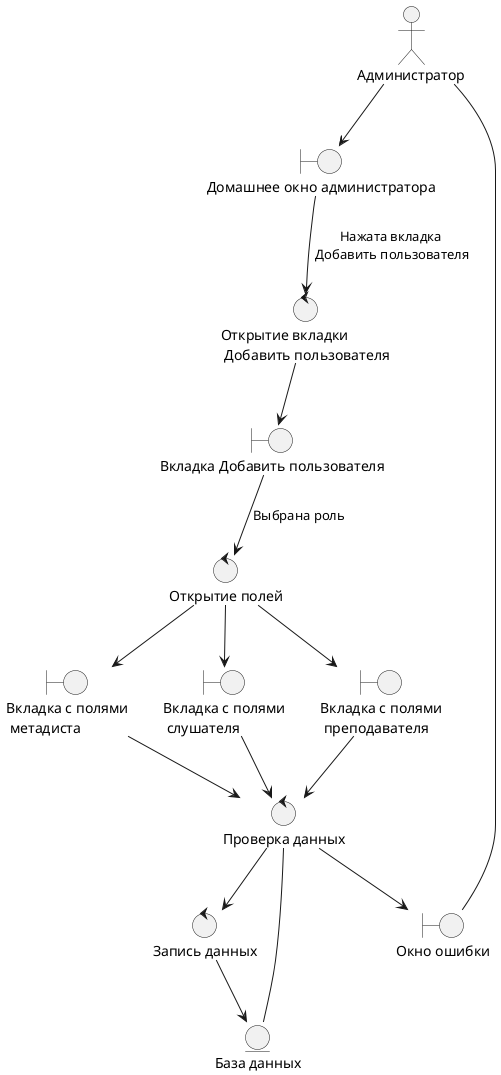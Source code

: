 @startuml PrDobavleniePolzovatelya.wsd

actor "Администратор" as pl

control "Открытие вкладки\n Добавить пользователя" as co

control "Открытие полей" as co1

control "Проверка данных" as co2

control "Запись данных" as co3

boundary "Домашнее окно администратора" as bo

boundary "Вкладка Добавить пользователя" as bo1

entity "База данных" as en

boundary "Вкладка с полями\n метадиста" as bom
boundary "Вкладка с полями\n слушателя" as bos
boundary "Вкладка с полями\n преподавателя" as bop
boundary "Окно ошибки" as err

pl --> bo
bo --> co : Нажата вкладка\n Добавить пользователя 
co --> bo1
bo1 --> co1 : Выбрана роль
co1 --> bom
co1 --> bos
co1 --> bop
bom --> co2
bos --> co2
bop --> co2
co2 -- en
co2 --> err
co2 --> co3
co3 --> en
err -- pl

@enduml